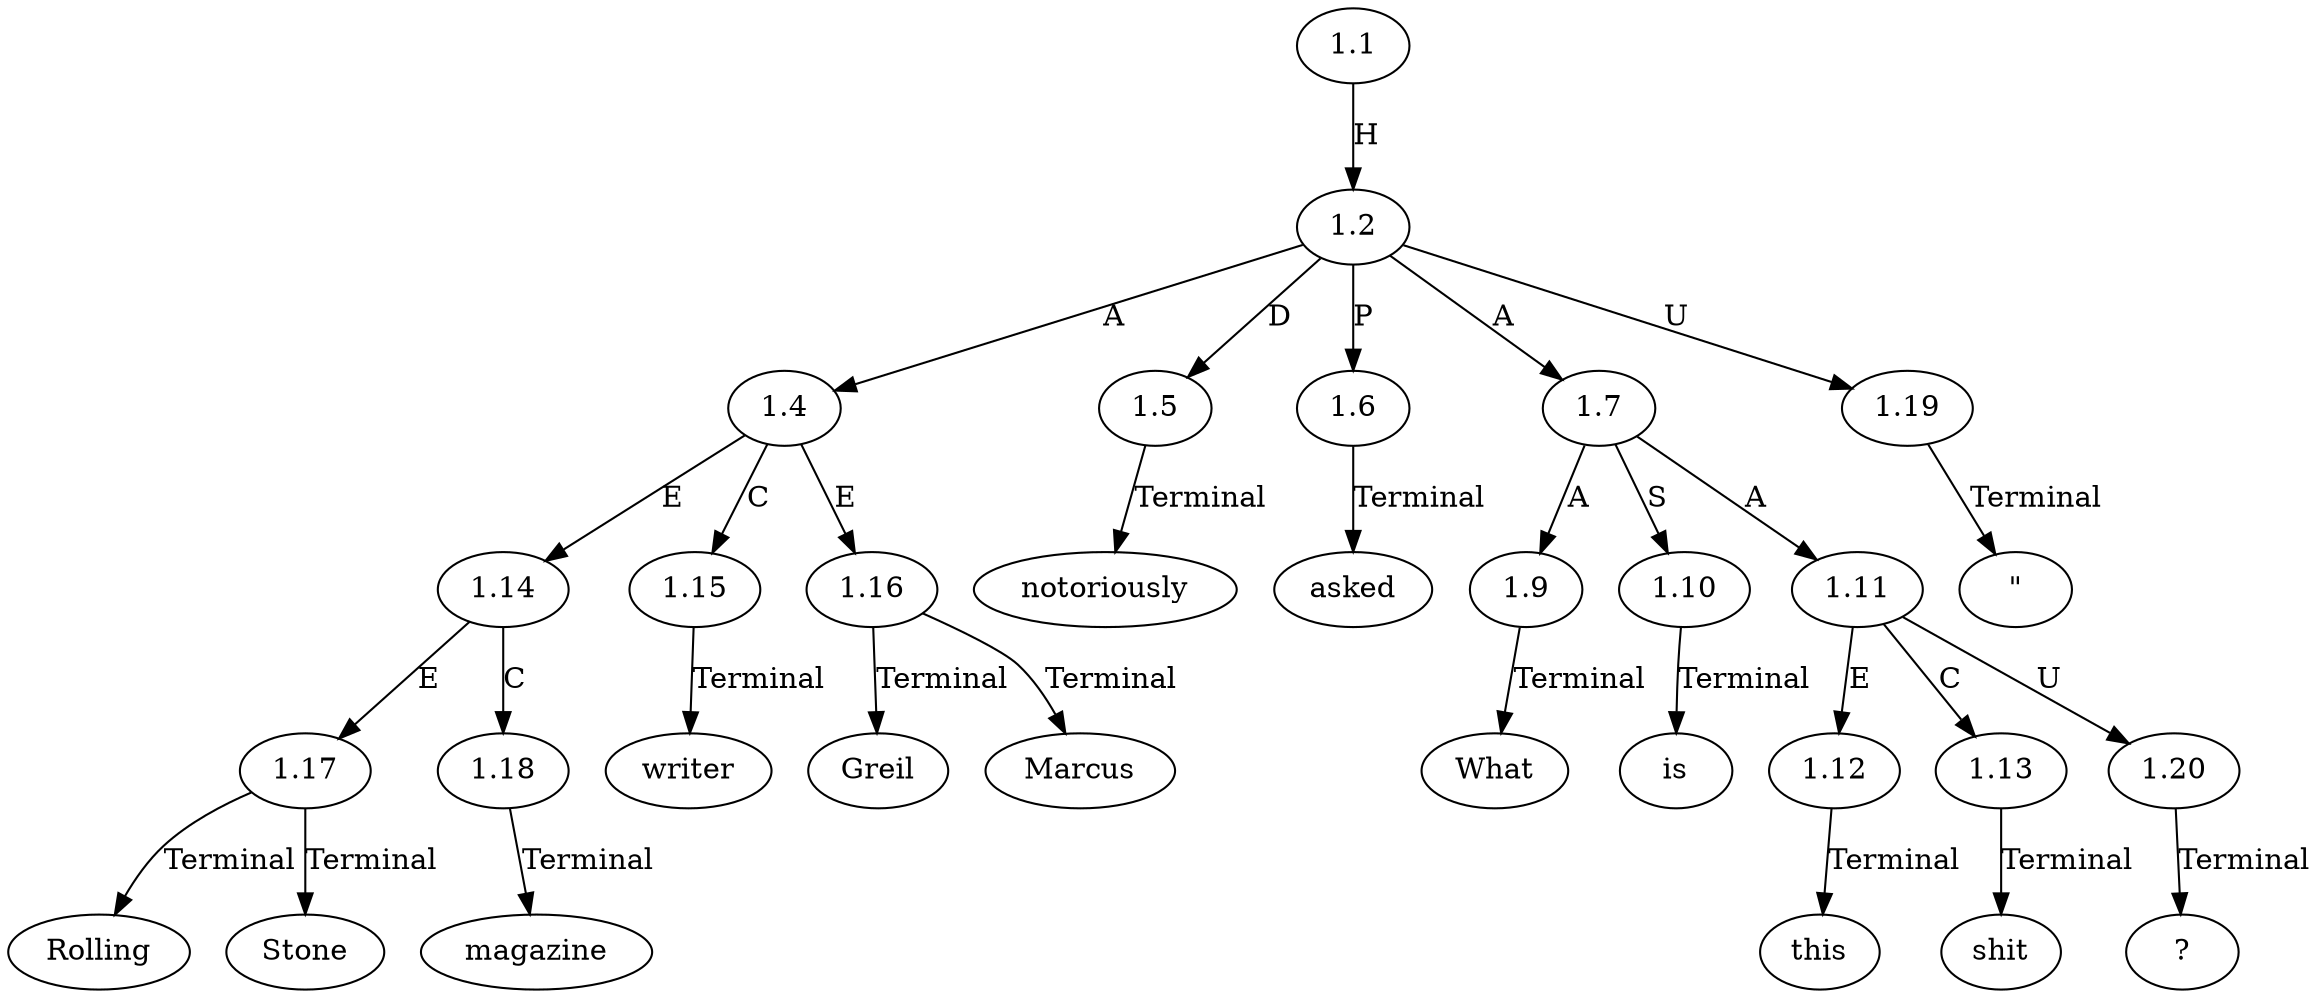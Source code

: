 // Graph
digraph {
	0.1 [label=Rolling ordering=out]
	0.10 [label=What ordering=out]
	0.11 [label=is ordering=out]
	0.12 [label=this ordering=out]
	0.13 [label=shit ordering=out]
	0.14 [label="?" ordering=out]
	0.2 [label=Stone ordering=out]
	0.3 [label=magazine ordering=out]
	0.4 [label=writer ordering=out]
	0.5 [label=Greil ordering=out]
	0.6 [label=Marcus ordering=out]
	0.7 [label=notoriously ordering=out]
	0.8 [label=asked ordering=out]
	0.9 [label="\"" ordering=out]
	1.1 [label=1.1 ordering=out]
	1.2 [label=1.2 ordering=out]
	1.4 [label=1.4 ordering=out]
	1.5 [label=1.5 ordering=out]
	1.6 [label=1.6 ordering=out]
	1.7 [label=1.7 ordering=out]
	1.9 [label=1.9 ordering=out]
	1.10 [label=1.10 ordering=out]
	1.11 [label=1.11 ordering=out]
	1.12 [label=1.12 ordering=out]
	1.13 [label=1.13 ordering=out]
	1.14 [label=1.14 ordering=out]
	1.15 [label=1.15 ordering=out]
	1.16 [label=1.16 ordering=out]
	1.17 [label=1.17 ordering=out]
	1.18 [label=1.18 ordering=out]
	1.19 [label=1.19 ordering=out]
	1.20 [label=1.20 ordering=out]
	1.1 -> 1.2 [label=H ordering=out]
	1.2 -> 1.4 [label=A ordering=out]
	1.2 -> 1.5 [label=D ordering=out]
	1.2 -> 1.6 [label=P ordering=out]
	1.2 -> 1.7 [label=A ordering=out]
	1.2 -> 1.19 [label=U ordering=out]
	1.4 -> 1.14 [label=E ordering=out]
	1.4 -> 1.15 [label=C ordering=out]
	1.4 -> 1.16 [label=E ordering=out]
	1.5 -> 0.7 [label=Terminal ordering=out]
	1.6 -> 0.8 [label=Terminal ordering=out]
	1.7 -> 1.9 [label=A ordering=out]
	1.7 -> 1.10 [label=S ordering=out]
	1.7 -> 1.11 [label=A ordering=out]
	1.9 -> 0.10 [label=Terminal ordering=out]
	1.10 -> 0.11 [label=Terminal ordering=out]
	1.11 -> 1.12 [label=E ordering=out]
	1.11 -> 1.13 [label=C ordering=out]
	1.11 -> 1.20 [label=U ordering=out]
	1.12 -> 0.12 [label=Terminal ordering=out]
	1.13 -> 0.13 [label=Terminal ordering=out]
	1.14 -> 1.17 [label=E ordering=out]
	1.14 -> 1.18 [label=C ordering=out]
	1.15 -> 0.4 [label=Terminal ordering=out]
	1.16 -> 0.5 [label=Terminal ordering=out]
	1.16 -> 0.6 [label=Terminal ordering=out]
	1.17 -> 0.1 [label=Terminal ordering=out]
	1.17 -> 0.2 [label=Terminal ordering=out]
	1.18 -> 0.3 [label=Terminal ordering=out]
	1.19 -> 0.9 [label=Terminal ordering=out]
	1.20 -> 0.14 [label=Terminal ordering=out]
}
